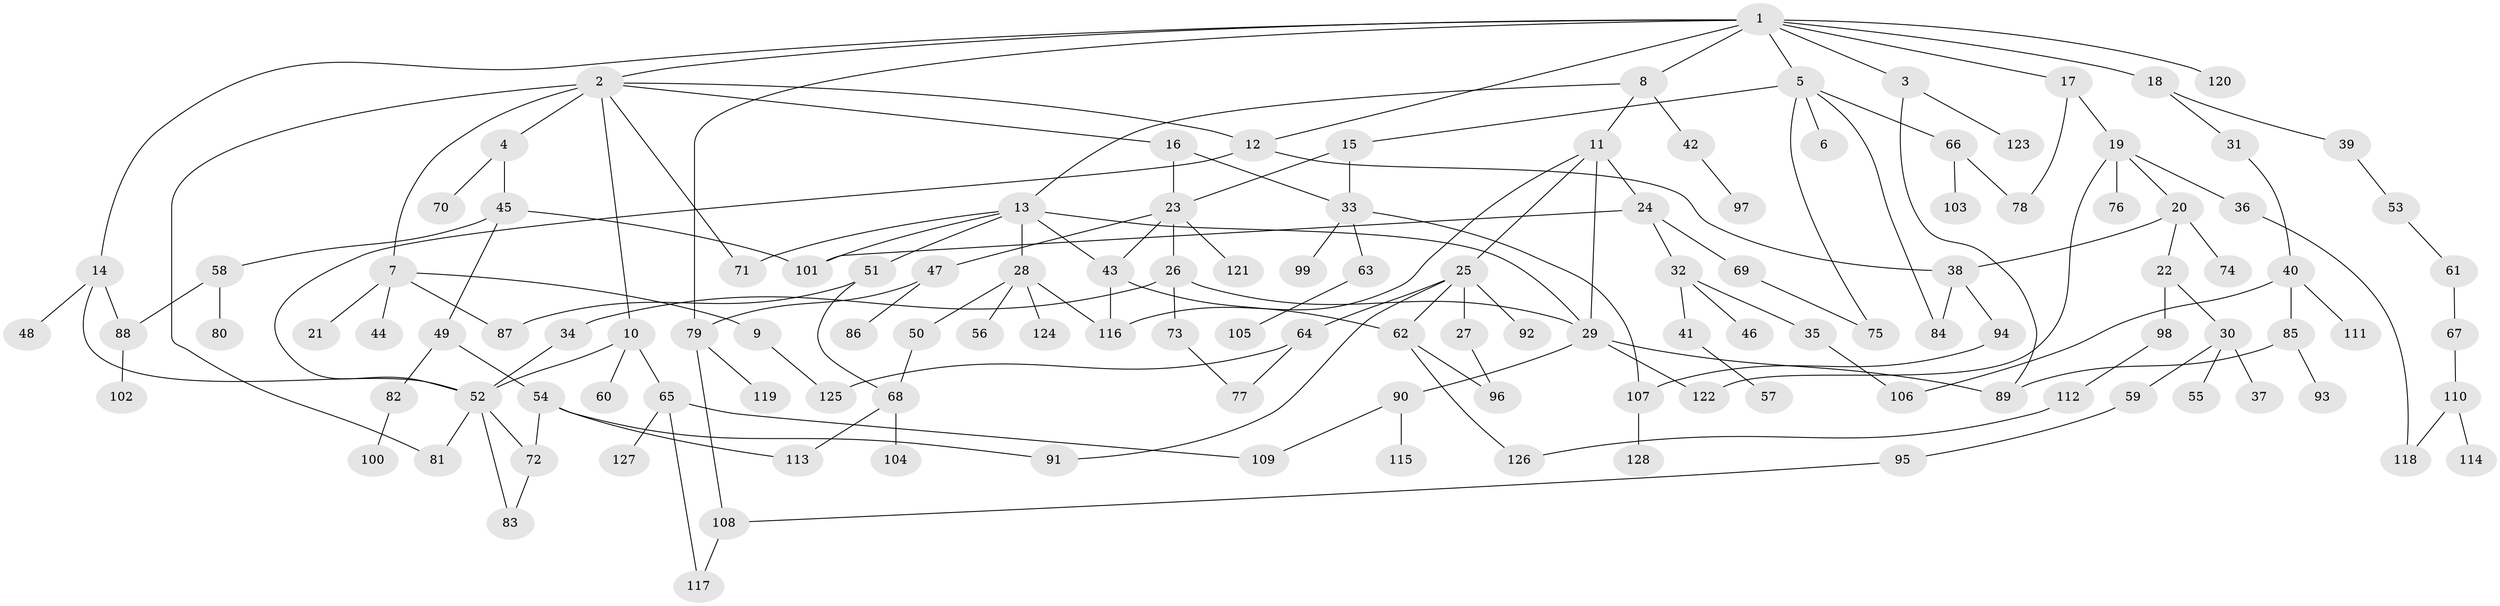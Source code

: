 // Generated by graph-tools (version 1.1) at 2025/10/02/27/25 16:10:51]
// undirected, 128 vertices, 168 edges
graph export_dot {
graph [start="1"]
  node [color=gray90,style=filled];
  1;
  2;
  3;
  4;
  5;
  6;
  7;
  8;
  9;
  10;
  11;
  12;
  13;
  14;
  15;
  16;
  17;
  18;
  19;
  20;
  21;
  22;
  23;
  24;
  25;
  26;
  27;
  28;
  29;
  30;
  31;
  32;
  33;
  34;
  35;
  36;
  37;
  38;
  39;
  40;
  41;
  42;
  43;
  44;
  45;
  46;
  47;
  48;
  49;
  50;
  51;
  52;
  53;
  54;
  55;
  56;
  57;
  58;
  59;
  60;
  61;
  62;
  63;
  64;
  65;
  66;
  67;
  68;
  69;
  70;
  71;
  72;
  73;
  74;
  75;
  76;
  77;
  78;
  79;
  80;
  81;
  82;
  83;
  84;
  85;
  86;
  87;
  88;
  89;
  90;
  91;
  92;
  93;
  94;
  95;
  96;
  97;
  98;
  99;
  100;
  101;
  102;
  103;
  104;
  105;
  106;
  107;
  108;
  109;
  110;
  111;
  112;
  113;
  114;
  115;
  116;
  117;
  118;
  119;
  120;
  121;
  122;
  123;
  124;
  125;
  126;
  127;
  128;
  1 -- 2;
  1 -- 3;
  1 -- 5;
  1 -- 8;
  1 -- 14;
  1 -- 17;
  1 -- 18;
  1 -- 120;
  1 -- 12;
  1 -- 79;
  2 -- 4;
  2 -- 7;
  2 -- 10;
  2 -- 12;
  2 -- 16;
  2 -- 81;
  2 -- 71;
  3 -- 89;
  3 -- 123;
  4 -- 45;
  4 -- 70;
  5 -- 6;
  5 -- 15;
  5 -- 66;
  5 -- 75;
  5 -- 84;
  7 -- 9;
  7 -- 21;
  7 -- 44;
  7 -- 87;
  8 -- 11;
  8 -- 13;
  8 -- 42;
  9 -- 125;
  10 -- 60;
  10 -- 65;
  10 -- 52;
  11 -- 24;
  11 -- 25;
  11 -- 29;
  11 -- 116;
  12 -- 38;
  12 -- 52;
  13 -- 28;
  13 -- 43;
  13 -- 51;
  13 -- 71;
  13 -- 101;
  13 -- 29;
  14 -- 48;
  14 -- 52;
  14 -- 88;
  15 -- 23;
  15 -- 33;
  16 -- 23;
  16 -- 33;
  17 -- 19;
  17 -- 78;
  18 -- 31;
  18 -- 39;
  19 -- 20;
  19 -- 36;
  19 -- 76;
  19 -- 122;
  20 -- 22;
  20 -- 74;
  20 -- 38;
  22 -- 30;
  22 -- 98;
  23 -- 26;
  23 -- 47;
  23 -- 121;
  23 -- 43;
  24 -- 32;
  24 -- 69;
  24 -- 101;
  25 -- 27;
  25 -- 62;
  25 -- 64;
  25 -- 92;
  25 -- 91;
  26 -- 34;
  26 -- 73;
  26 -- 29;
  27 -- 96;
  28 -- 50;
  28 -- 56;
  28 -- 116;
  28 -- 124;
  29 -- 90;
  29 -- 89;
  29 -- 122;
  30 -- 37;
  30 -- 55;
  30 -- 59;
  31 -- 40;
  32 -- 35;
  32 -- 41;
  32 -- 46;
  33 -- 63;
  33 -- 99;
  33 -- 107;
  34 -- 52;
  35 -- 106;
  36 -- 118;
  38 -- 84;
  38 -- 94;
  39 -- 53;
  40 -- 85;
  40 -- 106;
  40 -- 111;
  41 -- 57;
  42 -- 97;
  43 -- 62;
  43 -- 116;
  45 -- 49;
  45 -- 58;
  45 -- 101;
  47 -- 79;
  47 -- 86;
  49 -- 54;
  49 -- 82;
  50 -- 68;
  51 -- 87;
  51 -- 68;
  52 -- 83;
  52 -- 72;
  52 -- 81;
  53 -- 61;
  54 -- 72;
  54 -- 91;
  54 -- 113;
  58 -- 80;
  58 -- 88;
  59 -- 95;
  61 -- 67;
  62 -- 96;
  62 -- 126;
  63 -- 105;
  64 -- 125;
  64 -- 77;
  65 -- 127;
  65 -- 117;
  65 -- 109;
  66 -- 103;
  66 -- 78;
  67 -- 110;
  68 -- 104;
  68 -- 113;
  69 -- 75;
  72 -- 83;
  73 -- 77;
  79 -- 108;
  79 -- 119;
  82 -- 100;
  85 -- 93;
  85 -- 89;
  88 -- 102;
  90 -- 109;
  90 -- 115;
  94 -- 107;
  95 -- 108;
  98 -- 112;
  107 -- 128;
  108 -- 117;
  110 -- 114;
  110 -- 118;
  112 -- 126;
}
